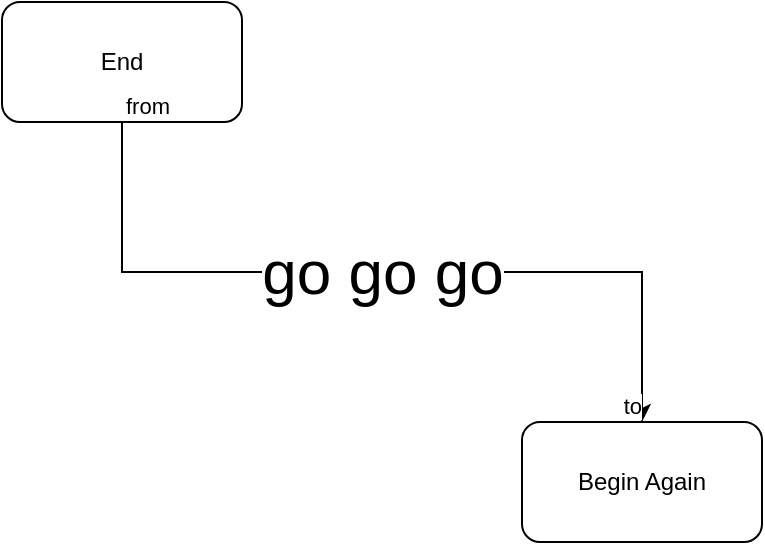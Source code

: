 <mxfile version="20.8.5" type="github">
  <diagram id="Rsa0r8eUDrY4AEIwcedU" name="Page-1">
    <mxGraphModel dx="1106" dy="653" grid="1" gridSize="10" guides="1" tooltips="1" connect="1" arrows="1" fold="1" page="1" pageScale="1" pageWidth="850" pageHeight="1100" math="0" shadow="0">
      <root>
        <mxCell id="0" />
        <mxCell id="1" parent="0" />
        <mxCell id="DYYCOIdVNQvpekObKvZJ-1" value="End" style="rounded=1;whiteSpace=wrap;html=1;" vertex="1" parent="1">
          <mxGeometry x="100" y="100" width="120" height="60" as="geometry" />
        </mxCell>
        <mxCell id="DYYCOIdVNQvpekObKvZJ-2" value="Begin Again" style="rounded=1;whiteSpace=wrap;html=1;" vertex="1" parent="1">
          <mxGeometry x="360" y="310" width="120" height="60" as="geometry" />
        </mxCell>
        <mxCell id="DYYCOIdVNQvpekObKvZJ-9" value="" style="endArrow=classic;html=1;rounded=0;exitX=0.5;exitY=1;exitDx=0;exitDy=0;entryX=0.5;entryY=0;entryDx=0;entryDy=0;edgeStyle=orthogonalEdgeStyle;" edge="1" parent="1" source="DYYCOIdVNQvpekObKvZJ-1" target="DYYCOIdVNQvpekObKvZJ-2">
          <mxGeometry relative="1" as="geometry">
            <mxPoint x="340" y="340" as="sourcePoint" />
            <mxPoint x="500" y="340" as="targetPoint" />
          </mxGeometry>
        </mxCell>
        <mxCell id="DYYCOIdVNQvpekObKvZJ-10" value="go go go" style="edgeLabel;resizable=0;html=1;align=center;verticalAlign=middle;fontSize=31;" connectable="0" vertex="1" parent="DYYCOIdVNQvpekObKvZJ-9">
          <mxGeometry relative="1" as="geometry" />
        </mxCell>
        <mxCell id="DYYCOIdVNQvpekObKvZJ-11" value="from" style="edgeLabel;resizable=0;html=1;align=left;verticalAlign=bottom;" connectable="0" vertex="1" parent="DYYCOIdVNQvpekObKvZJ-9">
          <mxGeometry x="-1" relative="1" as="geometry" />
        </mxCell>
        <mxCell id="DYYCOIdVNQvpekObKvZJ-12" value="to" style="edgeLabel;resizable=0;html=1;align=right;verticalAlign=bottom;" connectable="0" vertex="1" parent="DYYCOIdVNQvpekObKvZJ-9">
          <mxGeometry x="1" relative="1" as="geometry" />
        </mxCell>
      </root>
    </mxGraphModel>
  </diagram>
</mxfile>
